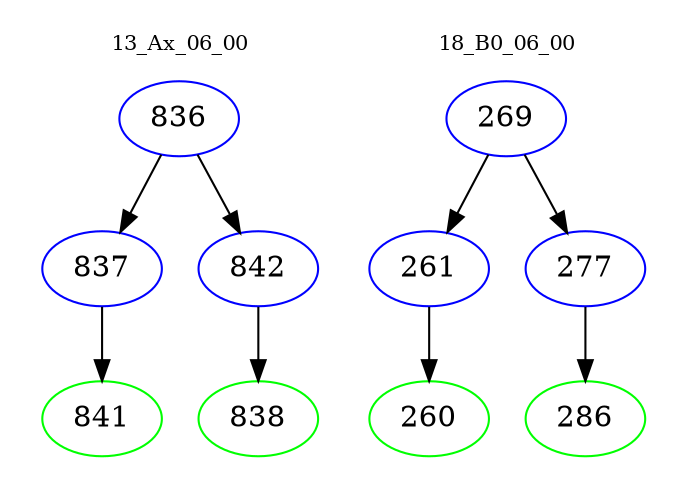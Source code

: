 digraph{
subgraph cluster_0 {
color = white
label = "13_Ax_06_00";
fontsize=10;
T0_836 [label="836", color="blue"]
T0_836 -> T0_837 [color="black"]
T0_837 [label="837", color="blue"]
T0_837 -> T0_841 [color="black"]
T0_841 [label="841", color="green"]
T0_836 -> T0_842 [color="black"]
T0_842 [label="842", color="blue"]
T0_842 -> T0_838 [color="black"]
T0_838 [label="838", color="green"]
}
subgraph cluster_1 {
color = white
label = "18_B0_06_00";
fontsize=10;
T1_269 [label="269", color="blue"]
T1_269 -> T1_261 [color="black"]
T1_261 [label="261", color="blue"]
T1_261 -> T1_260 [color="black"]
T1_260 [label="260", color="green"]
T1_269 -> T1_277 [color="black"]
T1_277 [label="277", color="blue"]
T1_277 -> T1_286 [color="black"]
T1_286 [label="286", color="green"]
}
}

